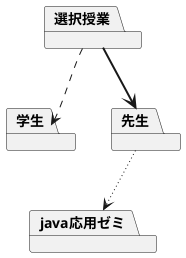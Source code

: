 @startuml ユースケース図
package 選択授業
package 学生
package 先生
package java応用ゼミ

選択授業 -[dashed]-> 学生
選択授業 -[bold]-> 先生
学生 -[hidden]-> java応用ゼミ
先生 -[dotted]-> java応用ゼミ
@enduml